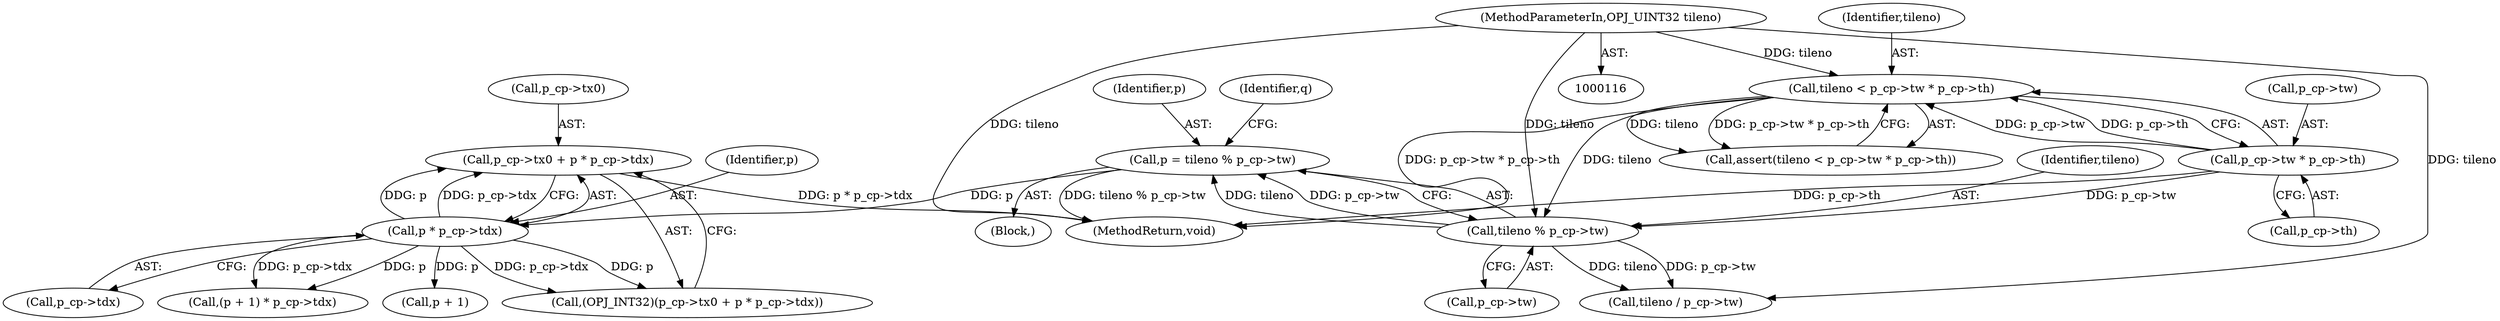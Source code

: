 digraph "0_openjpeg_5d00b719f4b93b1445e6fb4c766b9a9883c57949@pointer" {
"1000203" [label="(Call,p_cp->tx0 + p * p_cp->tdx)"];
"1000207" [label="(Call,p * p_cp->tdx)"];
"1000183" [label="(Call,p = tileno % p_cp->tw)"];
"1000185" [label="(Call,tileno % p_cp->tw)"];
"1000156" [label="(Call,tileno < p_cp->tw * p_cp->th)"];
"1000119" [label="(MethodParameterIn,OPJ_UINT32 tileno)"];
"1000158" [label="(Call,p_cp->tw * p_cp->th)"];
"1000602" [label="(MethodReturn,void)"];
"1000183" [label="(Call,p = tileno % p_cp->tw)"];
"1000158" [label="(Call,p_cp->tw * p_cp->th)"];
"1000209" [label="(Call,p_cp->tdx)"];
"1000185" [label="(Call,tileno % p_cp->tw)"];
"1000192" [label="(Call,tileno / p_cp->tw)"];
"1000187" [label="(Call,p_cp->tw)"];
"1000227" [label="(Call,(p + 1) * p_cp->tdx)"];
"1000156" [label="(Call,tileno < p_cp->tw * p_cp->th)"];
"1000155" [label="(Call,assert(tileno < p_cp->tw * p_cp->th))"];
"1000162" [label="(Call,p_cp->th)"];
"1000191" [label="(Identifier,q)"];
"1000208" [label="(Identifier,p)"];
"1000201" [label="(Call,(OPJ_INT32)(p_cp->tx0 + p * p_cp->tdx))"];
"1000159" [label="(Call,p_cp->tw)"];
"1000186" [label="(Identifier,tileno)"];
"1000157" [label="(Identifier,tileno)"];
"1000129" [label="(Block,)"];
"1000119" [label="(MethodParameterIn,OPJ_UINT32 tileno)"];
"1000207" [label="(Call,p * p_cp->tdx)"];
"1000203" [label="(Call,p_cp->tx0 + p * p_cp->tdx)"];
"1000204" [label="(Call,p_cp->tx0)"];
"1000228" [label="(Call,p + 1)"];
"1000184" [label="(Identifier,p)"];
"1000203" -> "1000201"  [label="AST: "];
"1000203" -> "1000207"  [label="CFG: "];
"1000204" -> "1000203"  [label="AST: "];
"1000207" -> "1000203"  [label="AST: "];
"1000201" -> "1000203"  [label="CFG: "];
"1000203" -> "1000602"  [label="DDG: p * p_cp->tdx"];
"1000207" -> "1000203"  [label="DDG: p"];
"1000207" -> "1000203"  [label="DDG: p_cp->tdx"];
"1000207" -> "1000209"  [label="CFG: "];
"1000208" -> "1000207"  [label="AST: "];
"1000209" -> "1000207"  [label="AST: "];
"1000207" -> "1000201"  [label="DDG: p"];
"1000207" -> "1000201"  [label="DDG: p_cp->tdx"];
"1000183" -> "1000207"  [label="DDG: p"];
"1000207" -> "1000227"  [label="DDG: p"];
"1000207" -> "1000227"  [label="DDG: p_cp->tdx"];
"1000207" -> "1000228"  [label="DDG: p"];
"1000183" -> "1000129"  [label="AST: "];
"1000183" -> "1000185"  [label="CFG: "];
"1000184" -> "1000183"  [label="AST: "];
"1000185" -> "1000183"  [label="AST: "];
"1000191" -> "1000183"  [label="CFG: "];
"1000183" -> "1000602"  [label="DDG: tileno % p_cp->tw"];
"1000185" -> "1000183"  [label="DDG: tileno"];
"1000185" -> "1000183"  [label="DDG: p_cp->tw"];
"1000185" -> "1000187"  [label="CFG: "];
"1000186" -> "1000185"  [label="AST: "];
"1000187" -> "1000185"  [label="AST: "];
"1000156" -> "1000185"  [label="DDG: tileno"];
"1000119" -> "1000185"  [label="DDG: tileno"];
"1000158" -> "1000185"  [label="DDG: p_cp->tw"];
"1000185" -> "1000192"  [label="DDG: tileno"];
"1000185" -> "1000192"  [label="DDG: p_cp->tw"];
"1000156" -> "1000155"  [label="AST: "];
"1000156" -> "1000158"  [label="CFG: "];
"1000157" -> "1000156"  [label="AST: "];
"1000158" -> "1000156"  [label="AST: "];
"1000155" -> "1000156"  [label="CFG: "];
"1000156" -> "1000602"  [label="DDG: p_cp->tw * p_cp->th"];
"1000156" -> "1000155"  [label="DDG: tileno"];
"1000156" -> "1000155"  [label="DDG: p_cp->tw * p_cp->th"];
"1000119" -> "1000156"  [label="DDG: tileno"];
"1000158" -> "1000156"  [label="DDG: p_cp->tw"];
"1000158" -> "1000156"  [label="DDG: p_cp->th"];
"1000119" -> "1000116"  [label="AST: "];
"1000119" -> "1000602"  [label="DDG: tileno"];
"1000119" -> "1000192"  [label="DDG: tileno"];
"1000158" -> "1000162"  [label="CFG: "];
"1000159" -> "1000158"  [label="AST: "];
"1000162" -> "1000158"  [label="AST: "];
"1000158" -> "1000602"  [label="DDG: p_cp->th"];
}
